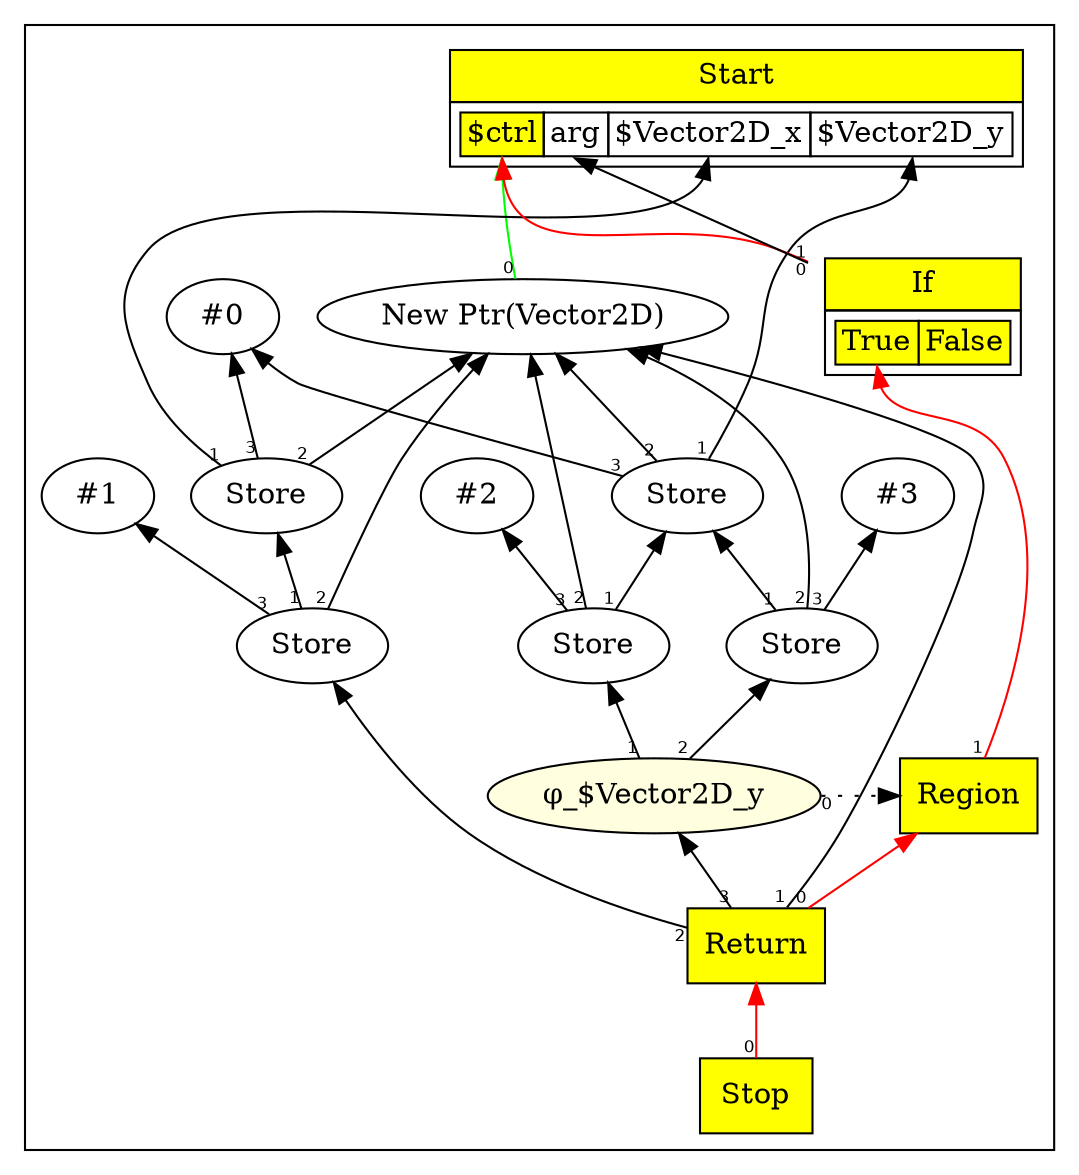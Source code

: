 digraph chapter10 {
/*
struct Vector2D { int x; int y; }

Vector2D v = new Vector2D;
v.x = 1;
if (arg)
    v.y = 2;
else
    v.y = 3;
return v;

*/
	rankdir=BT;
	ordering="in";
	concentrate="true";
	compound="true";
	subgraph cluster_Nodes {
		Start2 [ shape=plaintext label=<
			<TABLE BORDER="0" CELLBORDER="1" CELLSPACING="0" CELLPADDING="4">
			<TR><TD BGCOLOR="yellow">Start</TD></TR>
			<TR><TD>
				<TABLE BORDER="0" CELLBORDER="1" CELLSPACING="0">
				<TR><TD PORT="p0" BGCOLOR="yellow">$ctrl</TD><TD PORT="p1">arg</TD><TD PORT="p2">$Vector2D_x</TD><TD PORT="p3">$Vector2D_y</TD></TR>
				</TABLE>
			</TD></TR>
			</TABLE>>
		];
		Stop3 [ shape=box style=filled fillcolor=yellow label="Stop" ];
		New8 [ label="New Ptr(Vector2D)" ];
		Con_9 [ label="#0" ];
		Store10 [ label="Store" ];
		Store11 [ label="Store" ];
		Con_12 [ label="#1" ];
		Store13 [ label="Store" ];
		If14 [ shape=plaintext label=<
			<TABLE BORDER="0" CELLBORDER="1" CELLSPACING="0" CELLPADDING="4">
			<TR><TD BGCOLOR="yellow">If</TD></TR>
			<TR><TD>
				<TABLE BORDER="0" CELLBORDER="1" CELLSPACING="0">
				<TR><TD PORT="p0" BGCOLOR="yellow">True</TD><TD PORT="p1" BGCOLOR="yellow">False</TD></TR>
				</TABLE>
			</TD></TR>
			</TABLE>>
		];
		Con_18 [ label="#2" ];
		Store19 [ label="Store" ];
		Con_20 [ label="#3" ];
		Store21 [ label="Store" ];
		Region22 [ shape=box style=filled fillcolor=yellow label="Region" ];
		Phi_Vector2D_y23 [ style=filled fillcolor=lightyellow label="&phi;_$Vector2D_y" ];
		Return24 [ shape=box style=filled fillcolor=yellow label="Return" ];
		{ rank=same; Region22;Phi_Vector2D_y23;}
	}
	edge [ fontname=Helvetica, fontsize=8 ];
	Stop3 -> Return24[taillabel=0 color=red];
	New8 -> Start2:p0[taillabel=0 color=green];
	Store10 -> Start2:p2[taillabel=1];
	Store10 -> New8[taillabel=2];
	Store10 -> Con_9[taillabel=3];
	Store11 -> Start2:p3[taillabel=1];
	Store11 -> New8[taillabel=2];
	Store11 -> Con_9[taillabel=3];
	Store13 -> Store10[taillabel=1];
	Store13 -> New8[taillabel=2];
	Store13 -> Con_12[taillabel=3];
	If14 -> Start2:p0[taillabel=0 color=red];
	If14 -> Start2:p1[taillabel=1];
	Store19 -> Store11[taillabel=1];
	Store19 -> New8[taillabel=2];
	Store19 -> Con_18[taillabel=3];
	Store21 -> Store11[taillabel=1];
	Store21 -> New8[taillabel=2];
	Store21 -> Con_20[taillabel=3];
	Region22 -> If14:p0[taillabel=1 color=red];
	Region22 -> If14:p1[taillabel=2 color=red];
	Phi_Vector2D_y23 -> Region22 [style=dotted taillabel=0];
	Phi_Vector2D_y23 -> Store19[taillabel=1];
	Phi_Vector2D_y23 -> Store21[taillabel=2 constraint=false];
	Return24 -> Region22[taillabel=0 color=red];
	Return24 -> New8[taillabel=1];
	Return24 -> Store13[taillabel=2];
	Return24 -> Phi_Vector2D_y23[taillabel=3];
}
